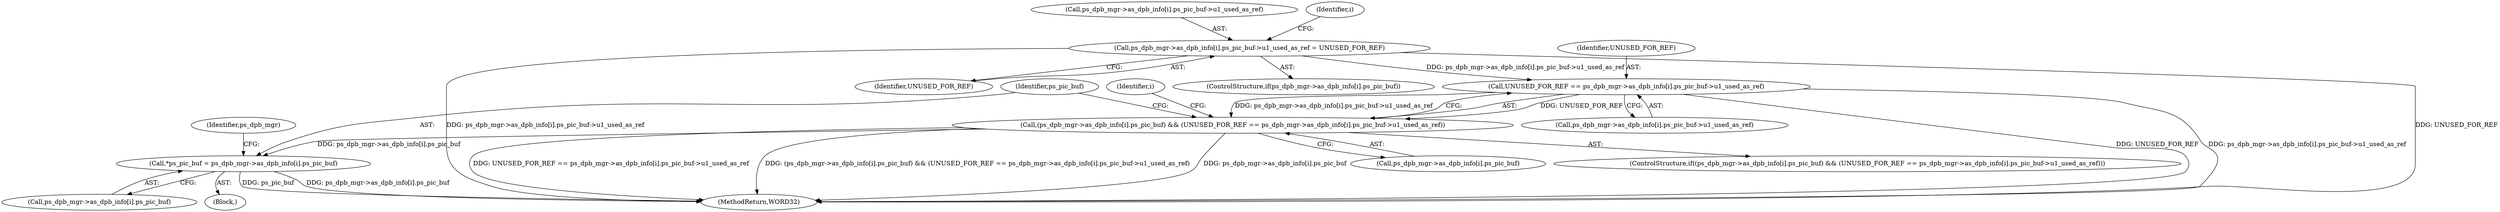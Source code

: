 digraph "0_Android_913d9e8d93d6b81bb8eac3fc2c1426651f5b259d_0@array" {
"1001223" [label="(Call,UNUSED_FOR_REF == ps_dpb_mgr->as_dpb_info[i].ps_pic_buf->u1_used_as_ref)"];
"1000478" [label="(Call,ps_dpb_mgr->as_dpb_info[i].ps_pic_buf->u1_used_as_ref = UNUSED_FOR_REF)"];
"1001215" [label="(Call,(ps_dpb_mgr->as_dpb_info[i].ps_pic_buf) && (UNUSED_FOR_REF == ps_dpb_mgr->as_dpb_info[i].ps_pic_buf->u1_used_as_ref))"];
"1001236" [label="(Call,*ps_pic_buf = ps_dpb_mgr->as_dpb_info[i].ps_pic_buf)"];
"1001224" [label="(Identifier,UNUSED_FOR_REF)"];
"1001215" [label="(Call,(ps_dpb_mgr->as_dpb_info[i].ps_pic_buf) && (UNUSED_FOR_REF == ps_dpb_mgr->as_dpb_info[i].ps_pic_buf->u1_used_as_ref))"];
"1001223" [label="(Call,UNUSED_FOR_REF == ps_dpb_mgr->as_dpb_info[i].ps_pic_buf->u1_used_as_ref)"];
"1000479" [label="(Call,ps_dpb_mgr->as_dpb_info[i].ps_pic_buf->u1_used_as_ref)"];
"1001212" [label="(Identifier,i)"];
"1001238" [label="(Call,ps_dpb_mgr->as_dpb_info[i].ps_pic_buf)"];
"1001297" [label="(MethodReturn,WORD32)"];
"1000478" [label="(Call,ps_dpb_mgr->as_dpb_info[i].ps_pic_buf->u1_used_as_ref = UNUSED_FOR_REF)"];
"1000468" [label="(Identifier,i)"];
"1000470" [label="(ControlStructure,if(ps_dpb_mgr->as_dpb_info[i].ps_pic_buf))"];
"1001225" [label="(Call,ps_dpb_mgr->as_dpb_info[i].ps_pic_buf->u1_used_as_ref)"];
"1001214" [label="(ControlStructure,if((ps_dpb_mgr->as_dpb_info[i].ps_pic_buf) && (UNUSED_FOR_REF == ps_dpb_mgr->as_dpb_info[i].ps_pic_buf->u1_used_as_ref)))"];
"1001216" [label="(Call,ps_dpb_mgr->as_dpb_info[i].ps_pic_buf)"];
"1001236" [label="(Call,*ps_pic_buf = ps_dpb_mgr->as_dpb_info[i].ps_pic_buf)"];
"1001234" [label="(Block,)"];
"1001247" [label="(Identifier,ps_dpb_mgr)"];
"1001237" [label="(Identifier,ps_pic_buf)"];
"1000488" [label="(Identifier,UNUSED_FOR_REF)"];
"1001223" -> "1001215"  [label="AST: "];
"1001223" -> "1001225"  [label="CFG: "];
"1001224" -> "1001223"  [label="AST: "];
"1001225" -> "1001223"  [label="AST: "];
"1001215" -> "1001223"  [label="CFG: "];
"1001223" -> "1001297"  [label="DDG: ps_dpb_mgr->as_dpb_info[i].ps_pic_buf->u1_used_as_ref"];
"1001223" -> "1001297"  [label="DDG: UNUSED_FOR_REF"];
"1001223" -> "1001215"  [label="DDG: UNUSED_FOR_REF"];
"1001223" -> "1001215"  [label="DDG: ps_dpb_mgr->as_dpb_info[i].ps_pic_buf->u1_used_as_ref"];
"1000478" -> "1001223"  [label="DDG: ps_dpb_mgr->as_dpb_info[i].ps_pic_buf->u1_used_as_ref"];
"1000478" -> "1000470"  [label="AST: "];
"1000478" -> "1000488"  [label="CFG: "];
"1000479" -> "1000478"  [label="AST: "];
"1000488" -> "1000478"  [label="AST: "];
"1000468" -> "1000478"  [label="CFG: "];
"1000478" -> "1001297"  [label="DDG: UNUSED_FOR_REF"];
"1000478" -> "1001297"  [label="DDG: ps_dpb_mgr->as_dpb_info[i].ps_pic_buf->u1_used_as_ref"];
"1001215" -> "1001214"  [label="AST: "];
"1001215" -> "1001216"  [label="CFG: "];
"1001216" -> "1001215"  [label="AST: "];
"1001237" -> "1001215"  [label="CFG: "];
"1001212" -> "1001215"  [label="CFG: "];
"1001215" -> "1001297"  [label="DDG: UNUSED_FOR_REF == ps_dpb_mgr->as_dpb_info[i].ps_pic_buf->u1_used_as_ref"];
"1001215" -> "1001297"  [label="DDG: (ps_dpb_mgr->as_dpb_info[i].ps_pic_buf) && (UNUSED_FOR_REF == ps_dpb_mgr->as_dpb_info[i].ps_pic_buf->u1_used_as_ref)"];
"1001215" -> "1001297"  [label="DDG: ps_dpb_mgr->as_dpb_info[i].ps_pic_buf"];
"1001215" -> "1001236"  [label="DDG: ps_dpb_mgr->as_dpb_info[i].ps_pic_buf"];
"1001236" -> "1001234"  [label="AST: "];
"1001236" -> "1001238"  [label="CFG: "];
"1001237" -> "1001236"  [label="AST: "];
"1001238" -> "1001236"  [label="AST: "];
"1001247" -> "1001236"  [label="CFG: "];
"1001236" -> "1001297"  [label="DDG: ps_dpb_mgr->as_dpb_info[i].ps_pic_buf"];
"1001236" -> "1001297"  [label="DDG: ps_pic_buf"];
}
